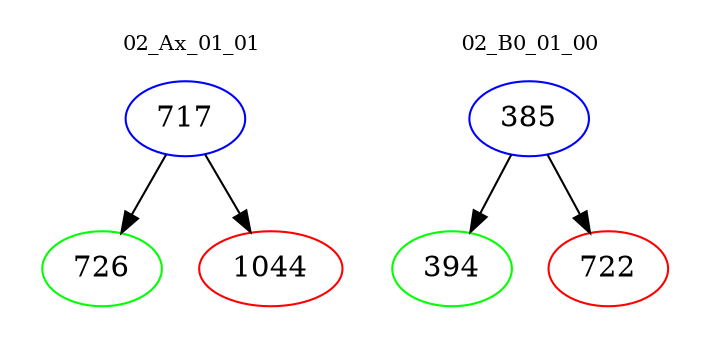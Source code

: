 digraph{
subgraph cluster_0 {
color = white
label = "02_Ax_01_01";
fontsize=10;
T0_717 [label="717", color="blue"]
T0_717 -> T0_726 [color="black"]
T0_726 [label="726", color="green"]
T0_717 -> T0_1044 [color="black"]
T0_1044 [label="1044", color="red"]
}
subgraph cluster_1 {
color = white
label = "02_B0_01_00";
fontsize=10;
T1_385 [label="385", color="blue"]
T1_385 -> T1_394 [color="black"]
T1_394 [label="394", color="green"]
T1_385 -> T1_722 [color="black"]
T1_722 [label="722", color="red"]
}
}
